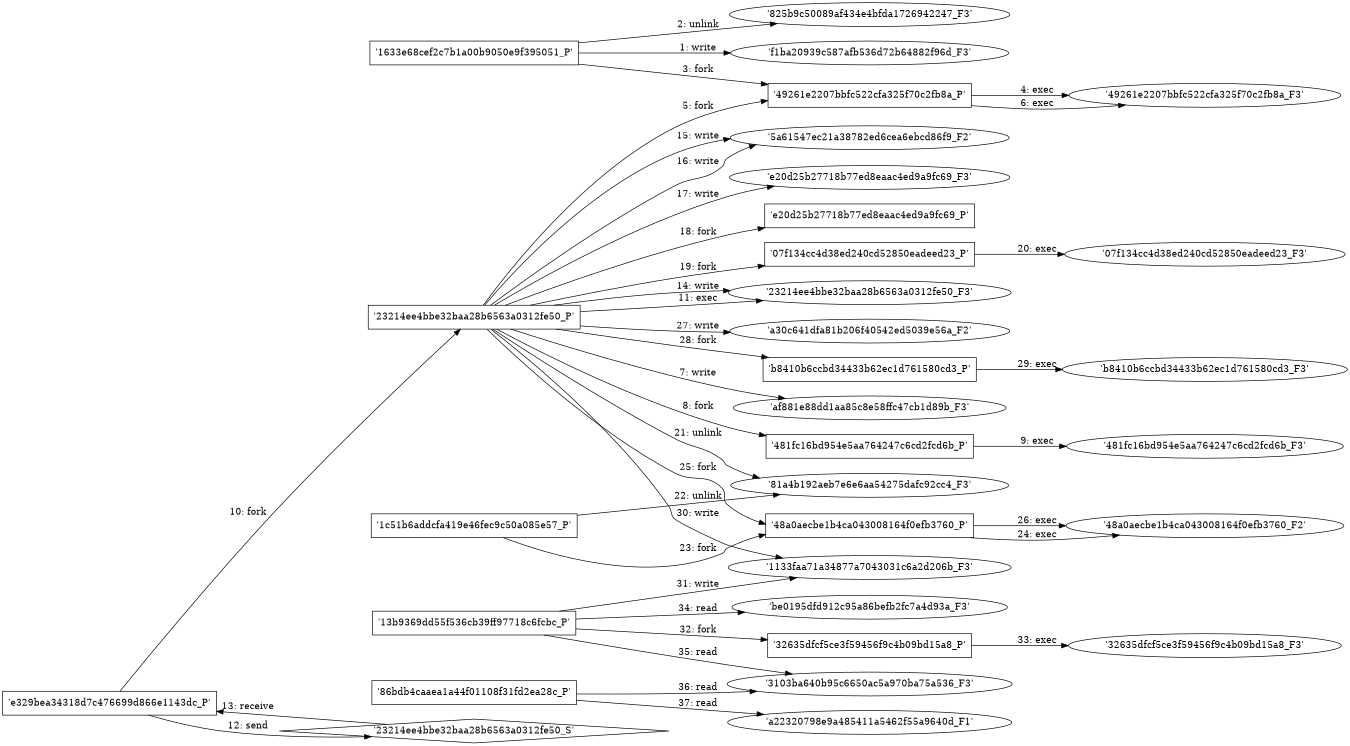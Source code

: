 digraph "D:\Learning\Paper\apt\基于CTI的攻击预警\Dataset\攻击图\ASGfromALLCTI\Windows 10 protection, detection, and response against recent Depriz malware attacks.dot" {
rankdir="LR"
size="9"
fixedsize="false"
splines="true"
nodesep=0.3
ranksep=0
fontsize=10
overlap="scalexy"
engine= "neato"
	"'f1ba20939c587afb536d72b64882f96d_F3'" [node_type=file shape=ellipse]
	"'1633e68cef2c7b1a00b9050e9f395051_P'" [node_type=Process shape=box]
	"'1633e68cef2c7b1a00b9050e9f395051_P'" -> "'f1ba20939c587afb536d72b64882f96d_F3'" [label="1: write"]
	"'825b9c50089af434e4bfda1726942247_F3'" [node_type=file shape=ellipse]
	"'1633e68cef2c7b1a00b9050e9f395051_P'" [node_type=Process shape=box]
	"'1633e68cef2c7b1a00b9050e9f395051_P'" -> "'825b9c50089af434e4bfda1726942247_F3'" [label="2: unlink"]
	"'1633e68cef2c7b1a00b9050e9f395051_P'" [node_type=Process shape=box]
	"'49261e2207bbfc522cfa325f70c2fb8a_P'" [node_type=Process shape=box]
	"'1633e68cef2c7b1a00b9050e9f395051_P'" -> "'49261e2207bbfc522cfa325f70c2fb8a_P'" [label="3: fork"]
	"'49261e2207bbfc522cfa325f70c2fb8a_P'" [node_type=Process shape=box]
	"'49261e2207bbfc522cfa325f70c2fb8a_F3'" [node_type=File shape=ellipse]
	"'49261e2207bbfc522cfa325f70c2fb8a_P'" -> "'49261e2207bbfc522cfa325f70c2fb8a_F3'" [label="4: exec"]
	"'23214ee4bbe32baa28b6563a0312fe50_P'" [node_type=Process shape=box]
	"'49261e2207bbfc522cfa325f70c2fb8a_P'" [node_type=Process shape=box]
	"'23214ee4bbe32baa28b6563a0312fe50_P'" -> "'49261e2207bbfc522cfa325f70c2fb8a_P'" [label="5: fork"]
	"'49261e2207bbfc522cfa325f70c2fb8a_P'" [node_type=Process shape=box]
	"'49261e2207bbfc522cfa325f70c2fb8a_F3'" [node_type=File shape=ellipse]
	"'49261e2207bbfc522cfa325f70c2fb8a_P'" -> "'49261e2207bbfc522cfa325f70c2fb8a_F3'" [label="6: exec"]
	"'af881e88dd1aa85c8e58ffc47cb1d89b_F3'" [node_type=file shape=ellipse]
	"'23214ee4bbe32baa28b6563a0312fe50_P'" [node_type=Process shape=box]
	"'23214ee4bbe32baa28b6563a0312fe50_P'" -> "'af881e88dd1aa85c8e58ffc47cb1d89b_F3'" [label="7: write"]
	"'23214ee4bbe32baa28b6563a0312fe50_P'" [node_type=Process shape=box]
	"'481fc16bd954e5aa764247c6cd2fcd6b_P'" [node_type=Process shape=box]
	"'23214ee4bbe32baa28b6563a0312fe50_P'" -> "'481fc16bd954e5aa764247c6cd2fcd6b_P'" [label="8: fork"]
	"'481fc16bd954e5aa764247c6cd2fcd6b_P'" [node_type=Process shape=box]
	"'481fc16bd954e5aa764247c6cd2fcd6b_F3'" [node_type=File shape=ellipse]
	"'481fc16bd954e5aa764247c6cd2fcd6b_P'" -> "'481fc16bd954e5aa764247c6cd2fcd6b_F3'" [label="9: exec"]
	"'e329bea34318d7c476699d866e1143dc_P'" [node_type=Process shape=box]
	"'23214ee4bbe32baa28b6563a0312fe50_P'" [node_type=Process shape=box]
	"'e329bea34318d7c476699d866e1143dc_P'" -> "'23214ee4bbe32baa28b6563a0312fe50_P'" [label="10: fork"]
	"'23214ee4bbe32baa28b6563a0312fe50_P'" [node_type=Process shape=box]
	"'23214ee4bbe32baa28b6563a0312fe50_F3'" [node_type=File shape=ellipse]
	"'23214ee4bbe32baa28b6563a0312fe50_P'" -> "'23214ee4bbe32baa28b6563a0312fe50_F3'" [label="11: exec"]
	"'23214ee4bbe32baa28b6563a0312fe50_S'" [node_type=Socket shape=diamond]
	"'e329bea34318d7c476699d866e1143dc_P'" [node_type=Process shape=box]
	"'e329bea34318d7c476699d866e1143dc_P'" -> "'23214ee4bbe32baa28b6563a0312fe50_S'" [label="12: send"]
	"'23214ee4bbe32baa28b6563a0312fe50_S'" -> "'e329bea34318d7c476699d866e1143dc_P'" [label="13: receive"]
	"'23214ee4bbe32baa28b6563a0312fe50_F3'" [node_type=file shape=ellipse]
	"'23214ee4bbe32baa28b6563a0312fe50_P'" [node_type=Process shape=box]
	"'23214ee4bbe32baa28b6563a0312fe50_P'" -> "'23214ee4bbe32baa28b6563a0312fe50_F3'" [label="14: write"]
	"'5a61547ec21a38782ed6cea6ebcd86f9_F2'" [node_type=file shape=ellipse]
	"'23214ee4bbe32baa28b6563a0312fe50_P'" [node_type=Process shape=box]
	"'23214ee4bbe32baa28b6563a0312fe50_P'" -> "'5a61547ec21a38782ed6cea6ebcd86f9_F2'" [label="15: write"]
	"'5a61547ec21a38782ed6cea6ebcd86f9_F2'" [node_type=file shape=ellipse]
	"'23214ee4bbe32baa28b6563a0312fe50_P'" [node_type=Process shape=box]
	"'23214ee4bbe32baa28b6563a0312fe50_P'" -> "'5a61547ec21a38782ed6cea6ebcd86f9_F2'" [label="16: write"]
	"'e20d25b27718b77ed8eaac4ed9a9fc69_F3'" [node_type=file shape=ellipse]
	"'23214ee4bbe32baa28b6563a0312fe50_P'" [node_type=Process shape=box]
	"'23214ee4bbe32baa28b6563a0312fe50_P'" -> "'e20d25b27718b77ed8eaac4ed9a9fc69_F3'" [label="17: write"]
	"'23214ee4bbe32baa28b6563a0312fe50_P'" [node_type=Process shape=box]
	"'e20d25b27718b77ed8eaac4ed9a9fc69_P'" [node_type=Process shape=box]
	"'23214ee4bbe32baa28b6563a0312fe50_P'" -> "'e20d25b27718b77ed8eaac4ed9a9fc69_P'" [label="18: fork"]
	"'23214ee4bbe32baa28b6563a0312fe50_P'" [node_type=Process shape=box]
	"'07f134cc4d38ed240cd52850eadeed23_P'" [node_type=Process shape=box]
	"'23214ee4bbe32baa28b6563a0312fe50_P'" -> "'07f134cc4d38ed240cd52850eadeed23_P'" [label="19: fork"]
	"'07f134cc4d38ed240cd52850eadeed23_P'" [node_type=Process shape=box]
	"'07f134cc4d38ed240cd52850eadeed23_F3'" [node_type=File shape=ellipse]
	"'07f134cc4d38ed240cd52850eadeed23_P'" -> "'07f134cc4d38ed240cd52850eadeed23_F3'" [label="20: exec"]
	"'81a4b192aeb7e6e6aa54275dafc92cc4_F3'" [node_type=file shape=ellipse]
	"'23214ee4bbe32baa28b6563a0312fe50_P'" [node_type=Process shape=box]
	"'23214ee4bbe32baa28b6563a0312fe50_P'" -> "'81a4b192aeb7e6e6aa54275dafc92cc4_F3'" [label="21: unlink"]
	"'81a4b192aeb7e6e6aa54275dafc92cc4_F3'" [node_type=file shape=ellipse]
	"'1c51b6addcfa419e46fec9c50a085e57_P'" [node_type=Process shape=box]
	"'1c51b6addcfa419e46fec9c50a085e57_P'" -> "'81a4b192aeb7e6e6aa54275dafc92cc4_F3'" [label="22: unlink"]
	"'1c51b6addcfa419e46fec9c50a085e57_P'" [node_type=Process shape=box]
	"'48a0aecbe1b4ca043008164f0efb3760_P'" [node_type=Process shape=box]
	"'1c51b6addcfa419e46fec9c50a085e57_P'" -> "'48a0aecbe1b4ca043008164f0efb3760_P'" [label="23: fork"]
	"'48a0aecbe1b4ca043008164f0efb3760_P'" [node_type=Process shape=box]
	"'48a0aecbe1b4ca043008164f0efb3760_F2'" [node_type=File shape=ellipse]
	"'48a0aecbe1b4ca043008164f0efb3760_P'" -> "'48a0aecbe1b4ca043008164f0efb3760_F2'" [label="24: exec"]
	"'23214ee4bbe32baa28b6563a0312fe50_P'" [node_type=Process shape=box]
	"'48a0aecbe1b4ca043008164f0efb3760_P'" [node_type=Process shape=box]
	"'23214ee4bbe32baa28b6563a0312fe50_P'" -> "'48a0aecbe1b4ca043008164f0efb3760_P'" [label="25: fork"]
	"'48a0aecbe1b4ca043008164f0efb3760_P'" [node_type=Process shape=box]
	"'48a0aecbe1b4ca043008164f0efb3760_F2'" [node_type=File shape=ellipse]
	"'48a0aecbe1b4ca043008164f0efb3760_P'" -> "'48a0aecbe1b4ca043008164f0efb3760_F2'" [label="26: exec"]
	"'a30c641dfa81b206f40542ed5039e56a_F2'" [node_type=file shape=ellipse]
	"'23214ee4bbe32baa28b6563a0312fe50_P'" [node_type=Process shape=box]
	"'23214ee4bbe32baa28b6563a0312fe50_P'" -> "'a30c641dfa81b206f40542ed5039e56a_F2'" [label="27: write"]
	"'23214ee4bbe32baa28b6563a0312fe50_P'" [node_type=Process shape=box]
	"'b8410b6ccbd34433b62ec1d761580cd3_P'" [node_type=Process shape=box]
	"'23214ee4bbe32baa28b6563a0312fe50_P'" -> "'b8410b6ccbd34433b62ec1d761580cd3_P'" [label="28: fork"]
	"'b8410b6ccbd34433b62ec1d761580cd3_P'" [node_type=Process shape=box]
	"'b8410b6ccbd34433b62ec1d761580cd3_F3'" [node_type=File shape=ellipse]
	"'b8410b6ccbd34433b62ec1d761580cd3_P'" -> "'b8410b6ccbd34433b62ec1d761580cd3_F3'" [label="29: exec"]
	"'1133faa71a34877a7043031c6a2d206b_F3'" [node_type=file shape=ellipse]
	"'23214ee4bbe32baa28b6563a0312fe50_P'" [node_type=Process shape=box]
	"'23214ee4bbe32baa28b6563a0312fe50_P'" -> "'1133faa71a34877a7043031c6a2d206b_F3'" [label="30: write"]
	"'1133faa71a34877a7043031c6a2d206b_F3'" [node_type=file shape=ellipse]
	"'13b9369dd55f536cb39ff97718c6fcbc_P'" [node_type=Process shape=box]
	"'13b9369dd55f536cb39ff97718c6fcbc_P'" -> "'1133faa71a34877a7043031c6a2d206b_F3'" [label="31: write"]
	"'13b9369dd55f536cb39ff97718c6fcbc_P'" [node_type=Process shape=box]
	"'32635dfcf5ce3f59456f9c4b09bd15a8_P'" [node_type=Process shape=box]
	"'13b9369dd55f536cb39ff97718c6fcbc_P'" -> "'32635dfcf5ce3f59456f9c4b09bd15a8_P'" [label="32: fork"]
	"'32635dfcf5ce3f59456f9c4b09bd15a8_P'" [node_type=Process shape=box]
	"'32635dfcf5ce3f59456f9c4b09bd15a8_F3'" [node_type=File shape=ellipse]
	"'32635dfcf5ce3f59456f9c4b09bd15a8_P'" -> "'32635dfcf5ce3f59456f9c4b09bd15a8_F3'" [label="33: exec"]
	"'be0195dfd912c95a86befb2fc7a4d93a_F3'" [node_type=file shape=ellipse]
	"'13b9369dd55f536cb39ff97718c6fcbc_P'" [node_type=Process shape=box]
	"'13b9369dd55f536cb39ff97718c6fcbc_P'" -> "'be0195dfd912c95a86befb2fc7a4d93a_F3'" [label="34: read"]
	"'3103ba640b95c6650ac5a970ba75a536_F3'" [node_type=file shape=ellipse]
	"'13b9369dd55f536cb39ff97718c6fcbc_P'" [node_type=Process shape=box]
	"'13b9369dd55f536cb39ff97718c6fcbc_P'" -> "'3103ba640b95c6650ac5a970ba75a536_F3'" [label="35: read"]
	"'3103ba640b95c6650ac5a970ba75a536_F3'" [node_type=file shape=ellipse]
	"'86bdb4caaea1a44f01108f31fd2ea28c_P'" [node_type=Process shape=box]
	"'86bdb4caaea1a44f01108f31fd2ea28c_P'" -> "'3103ba640b95c6650ac5a970ba75a536_F3'" [label="36: read"]
	"'a22320798e9a485411a5462f55a9640d_F1'" [node_type=file shape=ellipse]
	"'86bdb4caaea1a44f01108f31fd2ea28c_P'" [node_type=Process shape=box]
	"'86bdb4caaea1a44f01108f31fd2ea28c_P'" -> "'a22320798e9a485411a5462f55a9640d_F1'" [label="37: read"]
}
